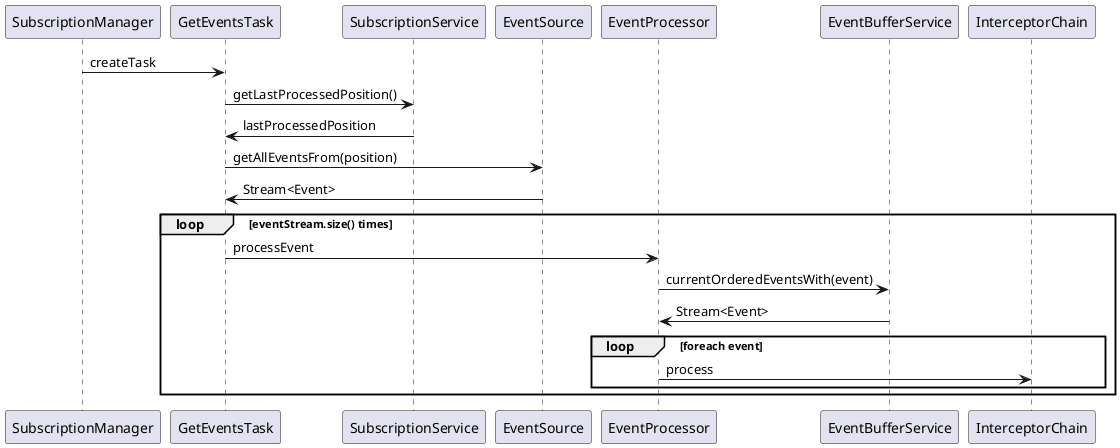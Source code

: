 @startuml
SubscriptionManager -> GetEventsTask: createTask
GetEventsTask -> SubscriptionService: getLastProcessedPosition()
GetEventsTask <- SubscriptionService: lastProcessedPosition

GetEventsTask -> EventSource: getAllEventsFrom(position)
GetEventsTask <- EventSource: Stream<Event>

loop eventStream.size() times
         GetEventsTask      -> EventProcessor: processEvent
         EventProcessor     -> EventBufferService: currentOrderedEventsWith(event)
         EventProcessor <- EventBufferService: Stream<Event>
         loop foreach event
              EventProcessor -> InterceptorChain: process
         end
end
@enduml